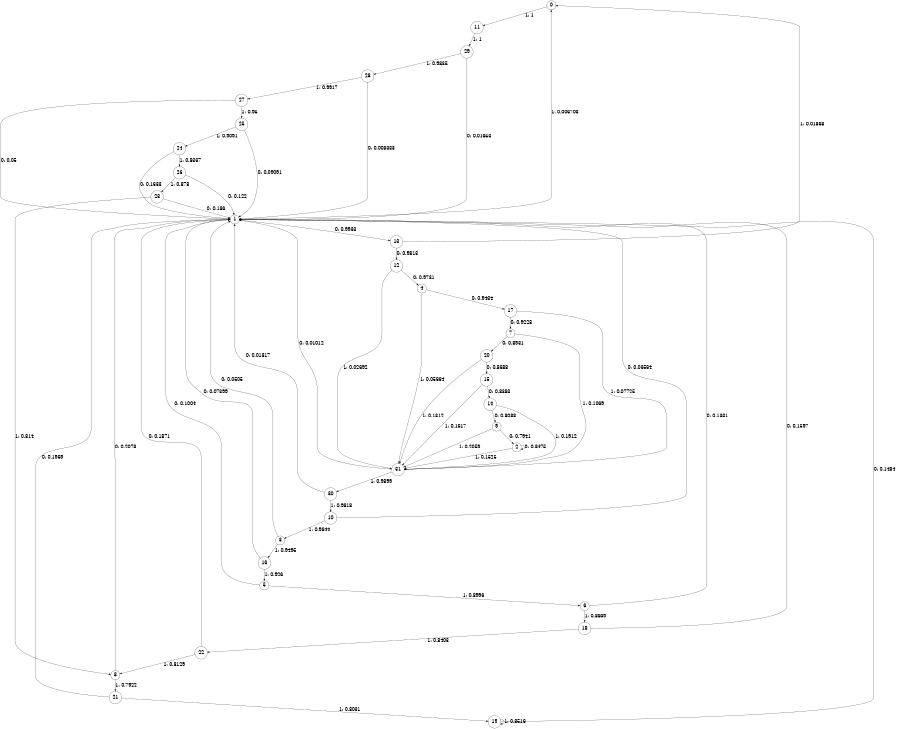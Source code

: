 digraph "ch4_face_source_L12" {
size = "6,8.5";
ratio = "fill";
node [shape = circle];
node [fontsize = 24];
edge [fontsize = 24];
0 -> 11 [label = "1: 1        "];
1 -> 13 [label = "0: 0.9933   "];
1 -> 0 [label = "1: 0.006703  "];
2 -> 2 [label = "0: 0.8475   "];
2 -> 31 [label = "1: 0.1525   "];
3 -> 1 [label = "0: 0.0505   "];
3 -> 16 [label = "1: 0.9495   "];
4 -> 17 [label = "0: 0.9434   "];
4 -> 31 [label = "1: 0.05664  "];
5 -> 1 [label = "0: 0.1004   "];
5 -> 6 [label = "1: 0.8996   "];
6 -> 1 [label = "0: 0.1331   "];
6 -> 18 [label = "1: 0.8669   "];
7 -> 20 [label = "0: 0.8931   "];
7 -> 31 [label = "1: 0.1069   "];
8 -> 1 [label = "0: 0.2078   "];
8 -> 21 [label = "1: 0.7922   "];
9 -> 2 [label = "0: 0.7941   "];
9 -> 31 [label = "1: 0.2059   "];
10 -> 1 [label = "0: 0.03564  "];
10 -> 3 [label = "1: 0.9644   "];
11 -> 29 [label = "1: 1        "];
12 -> 4 [label = "0: 0.9731   "];
12 -> 31 [label = "1: 0.02692  "];
13 -> 12 [label = "0: 0.9813   "];
13 -> 0 [label = "1: 0.01868  "];
14 -> 9 [label = "0: 0.8088   "];
14 -> 31 [label = "1: 0.1912   "];
15 -> 14 [label = "0: 0.8383   "];
15 -> 31 [label = "1: 0.1617   "];
16 -> 1 [label = "0: 0.07399  "];
16 -> 5 [label = "1: 0.926    "];
17 -> 7 [label = "0: 0.9228   "];
17 -> 31 [label = "1: 0.07725  "];
18 -> 1 [label = "0: 0.1597   "];
18 -> 22 [label = "1: 0.8403   "];
19 -> 1 [label = "0: 0.1484   "];
19 -> 19 [label = "1: 0.8516   "];
20 -> 15 [label = "0: 0.8688   "];
20 -> 31 [label = "1: 0.1312   "];
21 -> 1 [label = "0: 0.1969   "];
21 -> 19 [label = "1: 0.8031   "];
22 -> 1 [label = "0: 0.1871   "];
22 -> 8 [label = "1: 0.8129   "];
23 -> 1 [label = "0: 0.186    "];
23 -> 8 [label = "1: 0.814    "];
24 -> 1 [label = "0: 0.1633   "];
24 -> 26 [label = "1: 0.8367   "];
25 -> 1 [label = "0: 0.09091  "];
25 -> 24 [label = "1: 0.9091   "];
26 -> 1 [label = "0: 0.122    "];
26 -> 23 [label = "1: 0.878    "];
27 -> 1 [label = "0: 0.05     "];
27 -> 25 [label = "1: 0.95     "];
28 -> 1 [label = "0: 0.008333  "];
28 -> 27 [label = "1: 0.9917   "];
29 -> 1 [label = "0: 0.01653  "];
29 -> 28 [label = "1: 0.9835   "];
30 -> 1 [label = "0: 0.01817  "];
30 -> 10 [label = "1: 0.9818   "];
31 -> 1 [label = "0: 0.01012  "];
31 -> 30 [label = "1: 0.9899   "];
}